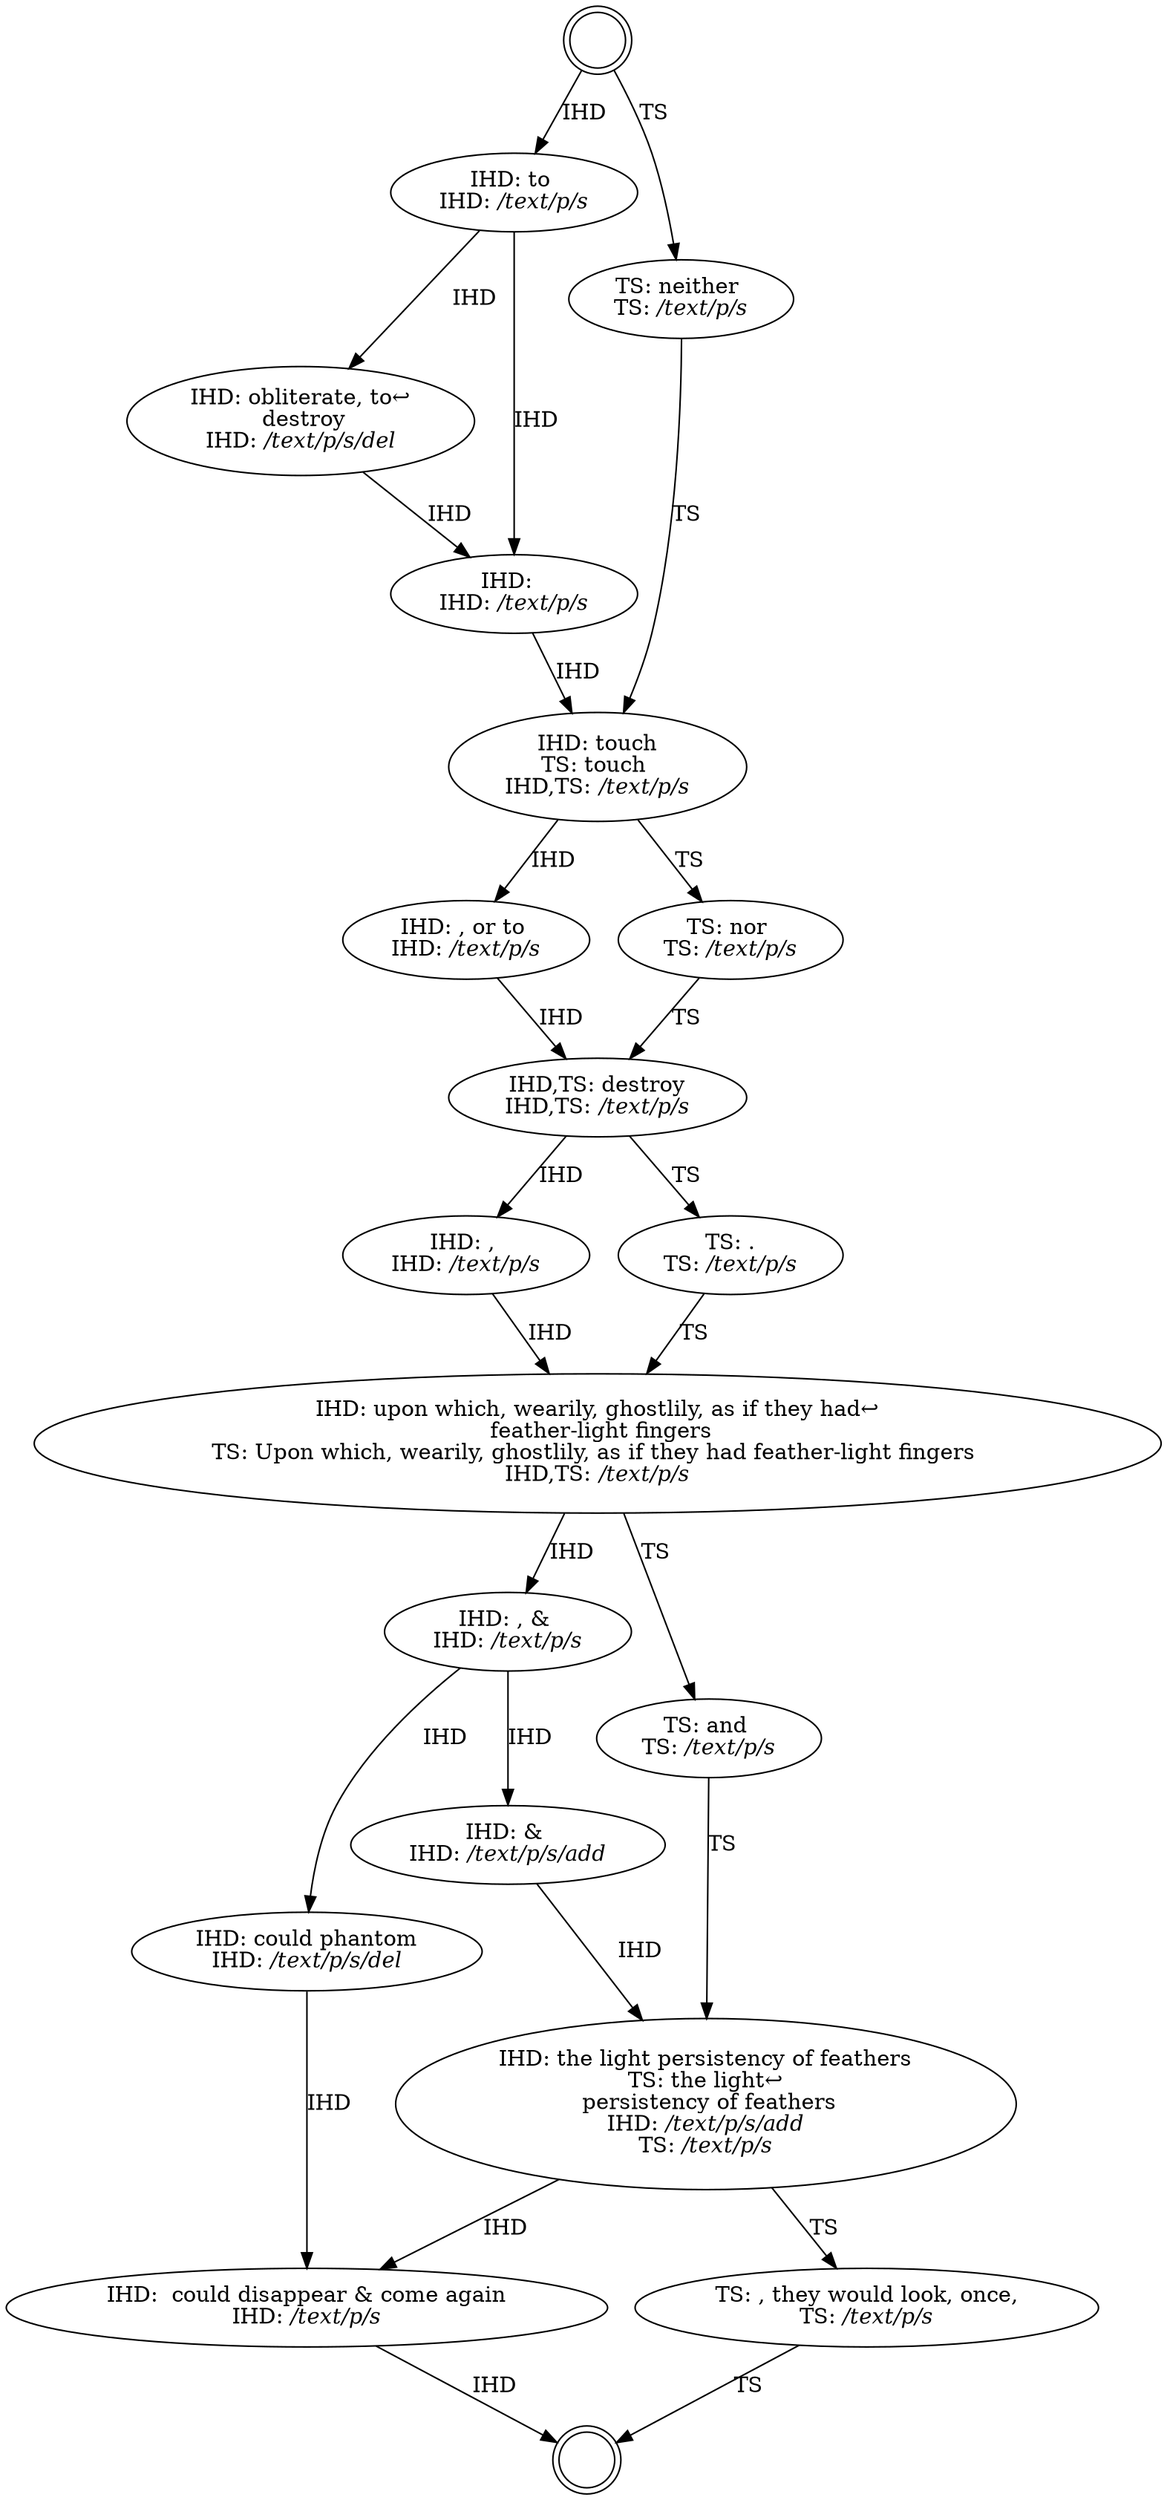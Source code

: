 digraph CollationGraph{
labelloc=b
t000 [label="";shape=doublecircle,rank=middle]
t001 [label="";shape=doublecircle,rank=middle]
t002 [label=<IHD: to&nbsp;<br/>IHD: <i>/text/p/s</i>>]
t003 [label=<IHD,TS: destroy<br/>IHD,TS: <i>/text/p/s</i>>]
t004 [label=<IHD: ,&nbsp;<br/>IHD: <i>/text/p/s</i>>]
t005 [label=<IHD: upon&nbsp;which,&nbsp;wearily,&nbsp;ghostlily,&nbsp;as&nbsp;if&nbsp;they&nbsp;had&#x21A9;<br/>&nbsp;feather-light&nbsp;fingers<br/>TS: Upon&nbsp;which,&nbsp;wearily,&nbsp;ghostlily,&nbsp;as&nbsp;if&nbsp;they&nbsp;had&nbsp;feather-light&nbsp;fingers&nbsp;<br/>IHD,TS: <i>/text/p/s</i>>]
t006 [label=<IHD: obliterate,&nbsp;to&#x21A9;<br/>&nbsp;destroy<br/>IHD: <i>/text/p/s/del</i>>]
t007 [label=<IHD: ,&nbsp;&amp;&nbsp;<br/>IHD: <i>/text/p/s</i>>]
t008 [label=<IHD: could&nbsp;phantom<br/>IHD: <i>/text/p/s/del</i>>]
t009 [label=<IHD: &amp;&nbsp;<br/>IHD: <i>/text/p/s/add</i>>]
t010 [label=<IHD: the&nbsp;light&nbsp;persistency&nbsp;of&nbsp;feathers<br/>TS: the&nbsp;light&#x21A9;<br/>&nbsp;persistency&nbsp;of&nbsp;feathers<br/>IHD: <i>/text/p/s/add</i><br/>TS: <i>/text/p/s</i><br/>>]
t011 [label=<IHD: &nbsp;could&nbsp;disappear&nbsp;&amp;&nbsp;come&nbsp;again<br/>IHD: <i>/text/p/s</i>>]
t012 [label=<IHD: &nbsp;<br/>IHD: <i>/text/p/s</i>>]
t013 [label=<IHD: touch<br/>TS: touch&nbsp;<br/>IHD,TS: <i>/text/p/s</i>>]
t014 [label=<IHD: ,&nbsp;or&nbsp;to&nbsp;<br/>IHD: <i>/text/p/s</i>>]
t015 [label=<TS: neither&nbsp;<br/>TS: <i>/text/p/s</i>>]
t016 [label=<TS: and&nbsp;<br/>TS: <i>/text/p/s</i>>]
t017 [label=<TS: ,&nbsp;they&nbsp;would&nbsp;look,&nbsp;once,<br/>TS: <i>/text/p/s</i>>]
t018 [label=<TS: nor&nbsp;<br/>TS: <i>/text/p/s</i>>]
t019 [label=<TS: .<br/>TS: <i>/text/p/s</i>>]
t000->t002[label="IHD"]
t000->t015[label="TS"]
t002->t006[label="IHD"]
t002->t012[label="IHD"]
t003->t004[label="IHD"]
t003->t019[label="TS"]
t004->t005[label="IHD"]
t005->t007[label="IHD"]
t005->t016[label="TS"]
t006->t012[label="IHD"]
t007->t008[label="IHD"]
t007->t009[label="IHD"]
t008->t011[label="IHD"]
t009->t010[label="IHD"]
t010->t011[label="IHD"]
t010->t017[label="TS"]
t011->t001[label="IHD"]
t012->t013[label="IHD"]
t013->t014[label="IHD"]
t013->t018[label="TS"]
t014->t003[label="IHD"]
t015->t013[label="TS"]
t016->t010[label="TS"]
t017->t001[label="TS"]
t018->t003[label="TS"]
t019->t005[label="TS"]
}